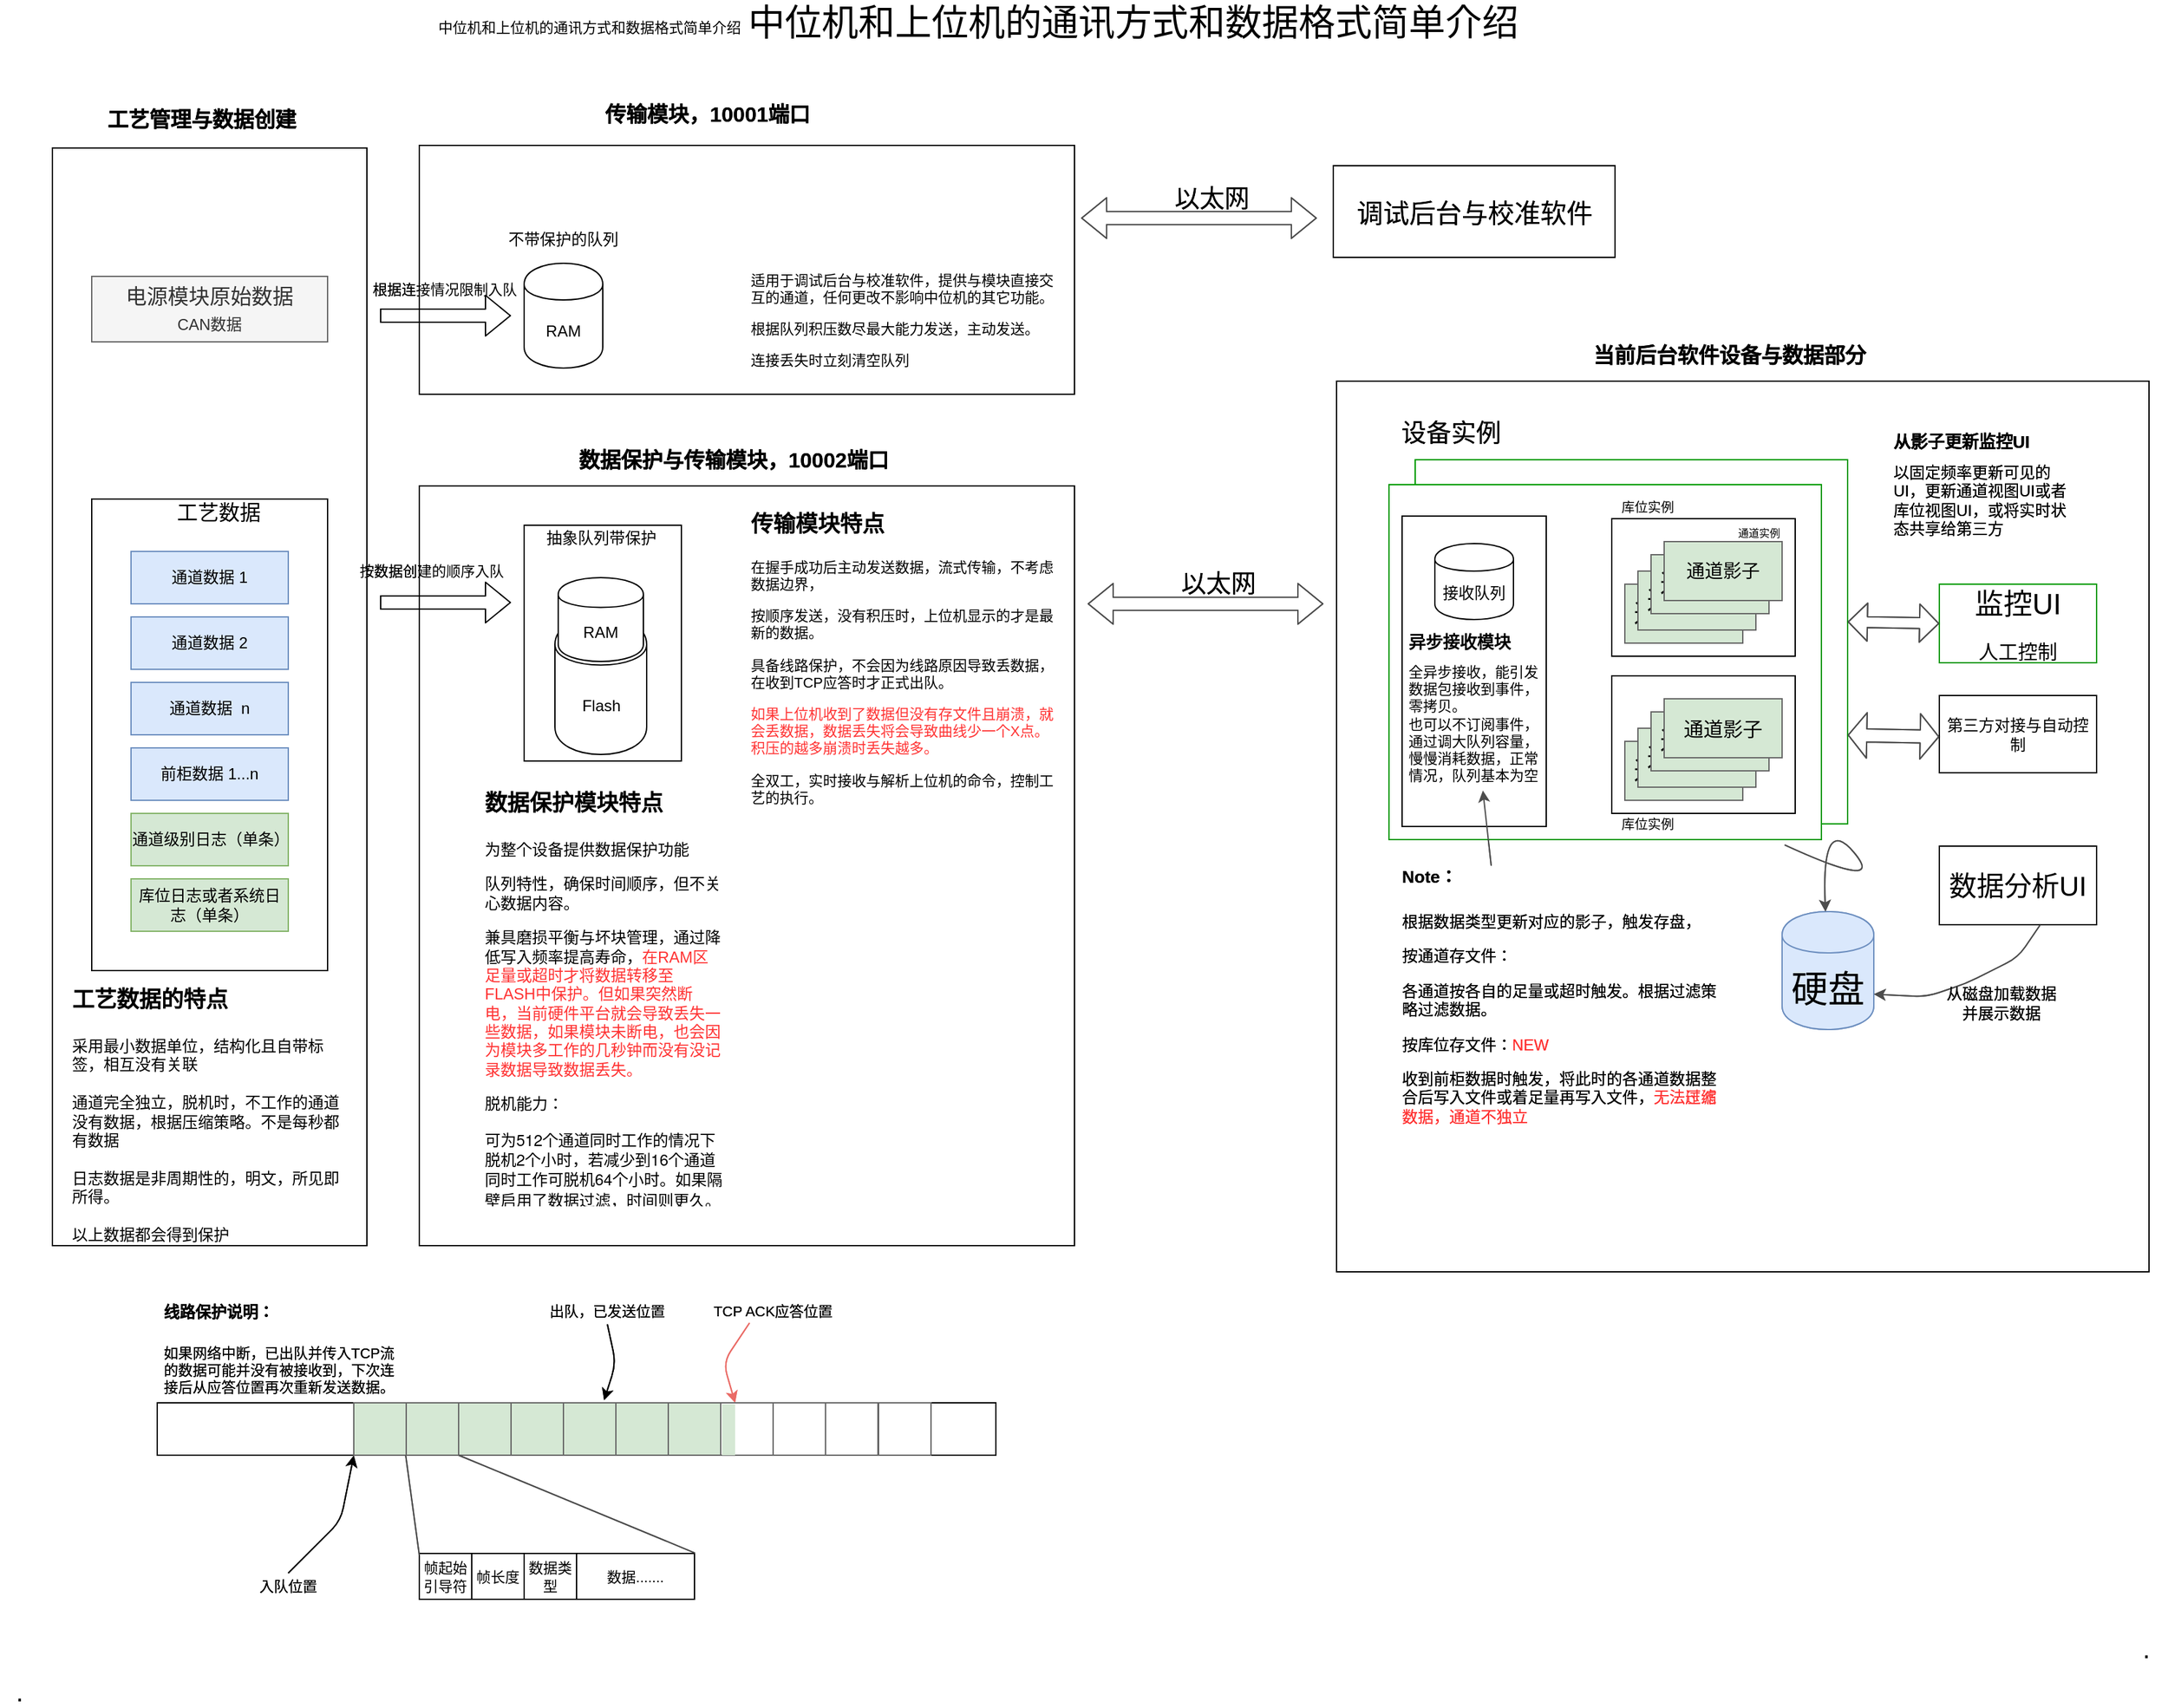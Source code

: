<mxfile version="14.6.12" type="github">
  <diagram id="L8LT-1RBFV7QesphFF6v" name="第 1 页">
    <mxGraphModel dx="1529" dy="981" grid="1" gridSize="10" guides="1" tooltips="1" connect="1" arrows="1" fold="1" page="1" pageScale="1" pageWidth="827" pageHeight="1169" math="0" shadow="0">
      <root>
        <mxCell id="0" />
        <mxCell id="1" parent="0" />
        <mxCell id="MDP2hwWKjY6NF6i7BJ9W-1" value="" style="rounded=0;whiteSpace=wrap;html=1;fontSize=10;fillColor=none;" vertex="1" parent="1">
          <mxGeometry x="1020" y="320" width="620" height="680" as="geometry" />
        </mxCell>
        <mxCell id="MDP2hwWKjY6NF6i7BJ9W-2" value="" style="rounded=0;whiteSpace=wrap;html=1;fontSize=19;strokeColor=#009900;" vertex="1" parent="1">
          <mxGeometry x="1080" y="380" width="330" height="278" as="geometry" />
        </mxCell>
        <mxCell id="MDP2hwWKjY6NF6i7BJ9W-3" value="" style="rounded=0;whiteSpace=wrap;html=1;fontSize=19;strokeColor=#009900;" vertex="1" parent="1">
          <mxGeometry x="1060" y="399" width="330" height="271" as="geometry" />
        </mxCell>
        <mxCell id="MDP2hwWKjY6NF6i7BJ9W-4" value="" style="rounded=0;whiteSpace=wrap;html=1;fontSize=11;" vertex="1" parent="1">
          <mxGeometry x="40" y="142" width="240" height="838" as="geometry" />
        </mxCell>
        <mxCell id="MDP2hwWKjY6NF6i7BJ9W-5" value="" style="rounded=0;whiteSpace=wrap;html=1;fontSize=16;" vertex="1" parent="1">
          <mxGeometry x="320" y="140" width="500" height="190" as="geometry" />
        </mxCell>
        <mxCell id="MDP2hwWKjY6NF6i7BJ9W-6" value="" style="rounded=0;whiteSpace=wrap;html=1;fontSize=16;" vertex="1" parent="1">
          <mxGeometry x="320" y="400" width="500" height="580" as="geometry" />
        </mxCell>
        <mxCell id="MDP2hwWKjY6NF6i7BJ9W-7" value="" style="rounded=0;whiteSpace=wrap;html=1;" vertex="1" parent="1">
          <mxGeometry x="400" y="430" width="120" height="180" as="geometry" />
        </mxCell>
        <mxCell id="MDP2hwWKjY6NF6i7BJ9W-8" value="" style="rounded=0;whiteSpace=wrap;html=1;" vertex="1" parent="1">
          <mxGeometry x="70" y="410" width="180" height="360" as="geometry" />
        </mxCell>
        <mxCell id="MDP2hwWKjY6NF6i7BJ9W-9" value="通道数据 1" style="rounded=0;whiteSpace=wrap;html=1;fillColor=#dae8fc;strokeColor=#6c8ebf;" vertex="1" parent="1">
          <mxGeometry x="100" y="450" width="120" height="40" as="geometry" />
        </mxCell>
        <mxCell id="MDP2hwWKjY6NF6i7BJ9W-10" value="Flash" style="shape=cylinder;whiteSpace=wrap;html=1;boundedLbl=1;backgroundOutline=1;" vertex="1" parent="1">
          <mxGeometry x="423.5" y="500" width="70" height="105" as="geometry" />
        </mxCell>
        <mxCell id="MDP2hwWKjY6NF6i7BJ9W-11" value="&lt;h1&gt;&lt;font style=&quot;font-size: 17px&quot;&gt;数据保护模块特点&lt;/font&gt;&lt;/h1&gt;&lt;p&gt;为整个设备提供数据保护功能&lt;/p&gt;&lt;p&gt;队列特性，确保时间顺序，但不关心数据内容。&lt;/p&gt;&lt;p&gt;兼具磨损平衡与坏块管理，通过降低写入频率提高寿命，&lt;font color=&quot;#ff3333&quot;&gt;在RAM区足量或超时才将数据转移至FLASH中保护。但如果突然断电，当前硬件平台就会导致丢失一些数据，如果模块未断电，也会因为模块多工作的几秒钟而没有没记录数据导致数据丢失。&lt;/font&gt;&lt;/p&gt;&lt;p&gt;脱机能力：&lt;/p&gt;&lt;p&gt;&lt;span style=&quot;font-family: &amp;#34;helvetica neue&amp;#34; , &amp;#34;helvetica&amp;#34; , &amp;#34;arial&amp;#34; , sans-serif ; white-space: pre-wrap ; background-color: rgb(255 , 255 , 255)&quot;&gt;可为512个通道同时工作的情况下脱机2个小时，若减少到16个通道同时工作可脱机64个小时。如果隔壁启用了数据过滤，时间则更久。&lt;/span&gt;&lt;br&gt;&lt;/p&gt;" style="text;html=1;strokeColor=none;fillColor=none;spacing=5;spacingTop=-20;whiteSpace=wrap;overflow=hidden;rounded=0;" vertex="1" parent="1">
          <mxGeometry x="365" y="620" width="190" height="330" as="geometry" />
        </mxCell>
        <mxCell id="MDP2hwWKjY6NF6i7BJ9W-12" value="通道数据 2" style="rounded=0;whiteSpace=wrap;html=1;fillColor=#dae8fc;strokeColor=#6c8ebf;" vertex="1" parent="1">
          <mxGeometry x="100" y="500" width="120" height="40" as="geometry" />
        </mxCell>
        <mxCell id="MDP2hwWKjY6NF6i7BJ9W-13" value="通道数据&amp;nbsp; n" style="rounded=0;whiteSpace=wrap;html=1;fillColor=#dae8fc;strokeColor=#6c8ebf;" vertex="1" parent="1">
          <mxGeometry x="100" y="550" width="120" height="40" as="geometry" />
        </mxCell>
        <mxCell id="MDP2hwWKjY6NF6i7BJ9W-14" value="通道级别日志（单条）" style="rounded=0;whiteSpace=wrap;html=1;fillColor=#d5e8d4;strokeColor=#82b366;" vertex="1" parent="1">
          <mxGeometry x="100" y="650" width="120" height="40" as="geometry" />
        </mxCell>
        <mxCell id="MDP2hwWKjY6NF6i7BJ9W-15" value="库位日志或者系统日志（单条）" style="rounded=0;whiteSpace=wrap;html=1;fillColor=#d5e8d4;strokeColor=#82b366;" vertex="1" parent="1">
          <mxGeometry x="100" y="700" width="120" height="40" as="geometry" />
        </mxCell>
        <mxCell id="MDP2hwWKjY6NF6i7BJ9W-16" value="前柜数据 1...n" style="rounded=0;whiteSpace=wrap;html=1;fillColor=#dae8fc;strokeColor=#6c8ebf;" vertex="1" parent="1">
          <mxGeometry x="100" y="600" width="120" height="40" as="geometry" />
        </mxCell>
        <mxCell id="MDP2hwWKjY6NF6i7BJ9W-17" value="&lt;h1&gt;&lt;font style=&quot;font-size: 17px&quot;&gt;工艺数据的特点&lt;/font&gt;&lt;/h1&gt;&lt;div&gt;采用最小数据单位，结构化且自带标签，相互没有关联&lt;/div&gt;&lt;div&gt;&lt;br&gt;&lt;/div&gt;&lt;div&gt;通道完全独立，脱机时，不工作的通道没有数据，根据压缩策略。不是每秒都有数据&lt;/div&gt;&lt;div&gt;&lt;br&gt;&lt;/div&gt;&lt;div&gt;日志数据是非周期性的，明文，所见即所得。&lt;/div&gt;&lt;div&gt;&lt;br&gt;&lt;/div&gt;&lt;div&gt;以上数据都会得到保护&lt;/div&gt;" style="text;html=1;strokeColor=none;fillColor=none;spacing=5;spacingTop=-20;whiteSpace=wrap;overflow=hidden;rounded=0;" vertex="1" parent="1">
          <mxGeometry x="50" y="770" width="220" height="210" as="geometry" />
        </mxCell>
        <mxCell id="MDP2hwWKjY6NF6i7BJ9W-18" value="工艺数据" style="text;html=1;strokeColor=none;fillColor=none;align=center;verticalAlign=middle;whiteSpace=wrap;rounded=0;fontSize=16;" vertex="1" parent="1">
          <mxGeometry x="92" y="410" width="150" height="20" as="geometry" />
        </mxCell>
        <mxCell id="MDP2hwWKjY6NF6i7BJ9W-19" value="" style="shape=flexArrow;endArrow=classic;html=1;" edge="1" parent="1">
          <mxGeometry width="50" height="50" relative="1" as="geometry">
            <mxPoint x="290" y="489" as="sourcePoint" />
            <mxPoint x="390" y="489" as="targetPoint" />
          </mxGeometry>
        </mxCell>
        <mxCell id="MDP2hwWKjY6NF6i7BJ9W-20" value="RAM" style="shape=cylinder;whiteSpace=wrap;html=1;boundedLbl=1;backgroundOutline=1;" vertex="1" parent="1">
          <mxGeometry x="426" y="470" width="65" height="64" as="geometry" />
        </mxCell>
        <mxCell id="MDP2hwWKjY6NF6i7BJ9W-21" value="抽象队列带保护" style="text;html=1;strokeColor=none;fillColor=none;align=center;verticalAlign=middle;whiteSpace=wrap;rounded=0;fontSize=12;" vertex="1" parent="1">
          <mxGeometry x="399" y="430" width="120" height="20" as="geometry" />
        </mxCell>
        <mxCell id="MDP2hwWKjY6NF6i7BJ9W-22" value="模块原始数据&lt;br&gt;&lt;font style=&quot;font-size: 12px&quot;&gt;CAN数据&lt;/font&gt;" style="rounded=0;whiteSpace=wrap;html=1;fontSize=16;fillColor=#f5f5f5;strokeColor=#666666;fontColor=#333333;" vertex="1" parent="1">
          <mxGeometry x="70" y="240" width="180" height="50" as="geometry" />
        </mxCell>
        <mxCell id="MDP2hwWKjY6NF6i7BJ9W-23" value="RAM" style="shape=cylinder;whiteSpace=wrap;html=1;boundedLbl=1;backgroundOutline=1;fontSize=12;" vertex="1" parent="1">
          <mxGeometry x="400" y="230" width="60" height="80" as="geometry" />
        </mxCell>
        <mxCell id="MDP2hwWKjY6NF6i7BJ9W-24" value="" style="shape=flexArrow;endArrow=classic;html=1;" edge="1" parent="1">
          <mxGeometry width="50" height="50" relative="1" as="geometry">
            <mxPoint x="290" y="270" as="sourcePoint" />
            <mxPoint x="390" y="270" as="targetPoint" />
          </mxGeometry>
        </mxCell>
        <mxCell id="MDP2hwWKjY6NF6i7BJ9W-25" value="不带保护的队列" style="text;html=1;strokeColor=none;fillColor=none;align=center;verticalAlign=middle;whiteSpace=wrap;rounded=0;fontSize=12;" vertex="1" parent="1">
          <mxGeometry x="370" y="202" width="120" height="20" as="geometry" />
        </mxCell>
        <mxCell id="MDP2hwWKjY6NF6i7BJ9W-26" value="根据连接情况限制入队" style="text;html=1;strokeColor=none;fillColor=none;align=center;verticalAlign=middle;whiteSpace=wrap;rounded=0;fontSize=11;" vertex="1" parent="1">
          <mxGeometry x="279" y="244" width="121" height="12" as="geometry" />
        </mxCell>
        <mxCell id="MDP2hwWKjY6NF6i7BJ9W-27" value="&lt;h1&gt;&lt;br&gt;&lt;/h1&gt;&lt;p&gt;适用于调试后台与校准软件，提供与模块直接交互的通道，任何更改不影响中位机的其它功能。&lt;/p&gt;&lt;p&gt;根据队列积压数尽最大能力发送，主动发送。&lt;/p&gt;&lt;p&gt;连接丢失时立刻清空队列&lt;/p&gt;" style="text;html=1;strokeColor=none;fillColor=none;spacing=5;spacingTop=-20;whiteSpace=wrap;overflow=hidden;rounded=0;fontSize=11;" vertex="1" parent="1">
          <mxGeometry x="568" y="190.5" width="245" height="119" as="geometry" />
        </mxCell>
        <mxCell id="MDP2hwWKjY6NF6i7BJ9W-28" value="&lt;h1&gt;&lt;font style=&quot;font-size: 17px&quot;&gt;传输模块特点&lt;/font&gt;&lt;/h1&gt;&lt;p&gt;在握手成功后主动发送数据，流式传输，不考虑数据边界，&lt;/p&gt;&lt;p&gt;按顺序发送，没有积压时，上位机显示的才是最新的数据。&lt;/p&gt;&lt;p&gt;具备线路保护，不会因为线路原因导致丢数据，在收到TCP应答时才正式出队。&lt;/p&gt;&lt;p&gt;&lt;font color=&quot;#ff3333&quot;&gt;如果上位机收到了数据但没有存文件且崩溃，就会丢数据，数据丢失将会导致曲线少一个X点。积压的越多崩溃时丢失越多。&lt;/font&gt;&lt;/p&gt;&lt;p&gt;全双工，实时接收与解析上位机的命令，控制工艺的执行。&lt;/p&gt;&lt;p&gt;&lt;br&gt;&lt;/p&gt;" style="text;html=1;strokeColor=none;fillColor=none;spacing=5;spacingTop=-20;whiteSpace=wrap;overflow=hidden;rounded=0;fontSize=11;" vertex="1" parent="1">
          <mxGeometry x="568" y="410" width="245" height="350" as="geometry" />
        </mxCell>
        <mxCell id="MDP2hwWKjY6NF6i7BJ9W-29" value="按数据创建的顺序入队" style="text;html=1;strokeColor=none;fillColor=none;align=center;verticalAlign=middle;whiteSpace=wrap;rounded=0;fontSize=11;" vertex="1" parent="1">
          <mxGeometry x="239" y="459" width="181" height="12" as="geometry" />
        </mxCell>
        <mxCell id="MDP2hwWKjY6NF6i7BJ9W-30" value="" style="rounded=0;whiteSpace=wrap;html=1;fontSize=11;" vertex="1" parent="1">
          <mxGeometry x="120" y="1100" width="640" height="40" as="geometry" />
        </mxCell>
        <mxCell id="MDP2hwWKjY6NF6i7BJ9W-31" value="" style="endArrow=classic;html=1;fontSize=11;exitX=0.5;exitY=1;exitDx=0;exitDy=0;" edge="1" parent="1" source="MDP2hwWKjY6NF6i7BJ9W-34">
          <mxGeometry width="50" height="50" relative="1" as="geometry">
            <mxPoint x="461" y="1060" as="sourcePoint" />
            <mxPoint x="461" y="1098" as="targetPoint" />
            <Array as="points">
              <mxPoint x="470" y="1070" />
            </Array>
          </mxGeometry>
        </mxCell>
        <mxCell id="MDP2hwWKjY6NF6i7BJ9W-32" value="" style="endArrow=classic;html=1;fontSize=11;entryX=0;entryY=1.005;entryDx=0;entryDy=0;entryPerimeter=0;exitX=0.5;exitY=0;exitDx=0;exitDy=0;" edge="1" parent="1" source="MDP2hwWKjY6NF6i7BJ9W-33" target="MDP2hwWKjY6NF6i7BJ9W-45">
          <mxGeometry width="50" height="50" relative="1" as="geometry">
            <mxPoint x="240" y="1240" as="sourcePoint" />
            <mxPoint x="330" y="1150" as="targetPoint" />
            <Array as="points">
              <mxPoint x="260" y="1190" />
            </Array>
          </mxGeometry>
        </mxCell>
        <mxCell id="MDP2hwWKjY6NF6i7BJ9W-33" value="入队位置" style="text;html=1;strokeColor=none;fillColor=none;align=center;verticalAlign=middle;whiteSpace=wrap;rounded=0;fontSize=11;" vertex="1" parent="1">
          <mxGeometry x="190" y="1230" width="60" height="20" as="geometry" />
        </mxCell>
        <mxCell id="MDP2hwWKjY6NF6i7BJ9W-34" value="出队，已发送位置" style="text;html=1;strokeColor=none;fillColor=none;align=center;verticalAlign=middle;whiteSpace=wrap;rounded=0;fontSize=11;" vertex="1" parent="1">
          <mxGeometry x="417" y="1020" width="93" height="20" as="geometry" />
        </mxCell>
        <mxCell id="MDP2hwWKjY6NF6i7BJ9W-35" value="" style="endArrow=classic;html=1;strokeColor=#EA6B66;fontSize=11;" edge="1" parent="1">
          <mxGeometry width="50" height="50" relative="1" as="geometry">
            <mxPoint x="572" y="1039" as="sourcePoint" />
            <mxPoint x="561" y="1100" as="targetPoint" />
            <Array as="points">
              <mxPoint x="552" y="1069" />
            </Array>
          </mxGeometry>
        </mxCell>
        <mxCell id="MDP2hwWKjY6NF6i7BJ9W-36" value="TCP ACK应答位置" style="text;html=1;strokeColor=none;fillColor=none;align=center;verticalAlign=middle;whiteSpace=wrap;rounded=0;fontSize=11;" vertex="1" parent="1">
          <mxGeometry x="540" y="1020" width="100" height="20" as="geometry" />
        </mxCell>
        <mxCell id="MDP2hwWKjY6NF6i7BJ9W-37" value="&lt;h1&gt;&lt;font style=&quot;font-size: 12px&quot;&gt;线路保护说明：&lt;/font&gt;&lt;/h1&gt;&lt;p&gt;如果网络中断，已出队并传入TCP流的数据可能并没有被接收到，下次连接后从应答位置再次重新发送数据。&lt;/p&gt;" style="text;html=1;strokeColor=none;fillColor=none;spacing=5;spacingTop=-20;whiteSpace=wrap;overflow=hidden;rounded=0;fontSize=11;" vertex="1" parent="1">
          <mxGeometry x="120" y="1010" width="190" height="90" as="geometry" />
        </mxCell>
        <mxCell id="MDP2hwWKjY6NF6i7BJ9W-38" value="中位机和上位机的通讯方式和数据格式简单介绍" style="text;html=1;strokeColor=none;fillColor=none;align=center;verticalAlign=middle;whiteSpace=wrap;rounded=0;fontSize=11;" vertex="1" parent="1">
          <mxGeometry x="290" y="40" width="320" height="20" as="geometry" />
        </mxCell>
        <mxCell id="MDP2hwWKjY6NF6i7BJ9W-39" value="" style="rounded=0;whiteSpace=wrap;html=1;fontSize=11;fillColor=#D5E8D4;strokeColor=#666666;fontColor=#333333;" vertex="1" parent="1">
          <mxGeometry x="310" y="1100" width="40" height="40" as="geometry" />
        </mxCell>
        <mxCell id="MDP2hwWKjY6NF6i7BJ9W-40" value="" style="rounded=0;whiteSpace=wrap;html=1;fontSize=11;fillColor=#D5E8D4;strokeColor=#666666;fontColor=#333333;" vertex="1" parent="1">
          <mxGeometry x="350" y="1100" width="40" height="40" as="geometry" />
        </mxCell>
        <mxCell id="MDP2hwWKjY6NF6i7BJ9W-41" value="" style="rounded=0;whiteSpace=wrap;html=1;fontSize=11;fillColor=#D5E8D4;strokeColor=#666666;fontColor=#333333;" vertex="1" parent="1">
          <mxGeometry x="390" y="1100" width="40" height="40" as="geometry" />
        </mxCell>
        <mxCell id="MDP2hwWKjY6NF6i7BJ9W-42" value="" style="rounded=0;whiteSpace=wrap;html=1;fontSize=11;fillColor=#D5E8D4;strokeColor=#666666;fontColor=#333333;" vertex="1" parent="1">
          <mxGeometry x="430" y="1100" width="40" height="40" as="geometry" />
        </mxCell>
        <mxCell id="MDP2hwWKjY6NF6i7BJ9W-43" value="" style="rounded=0;whiteSpace=wrap;html=1;fontSize=11;fillColor=#D5E8D4;strokeColor=#666666;fontColor=#333333;" vertex="1" parent="1">
          <mxGeometry x="470" y="1100" width="40" height="40" as="geometry" />
        </mxCell>
        <mxCell id="MDP2hwWKjY6NF6i7BJ9W-44" value="" style="rounded=0;whiteSpace=wrap;html=1;fontSize=11;fillColor=#D5E8D4;strokeColor=#666666;fontColor=#333333;" vertex="1" parent="1">
          <mxGeometry x="510" y="1100" width="40" height="40" as="geometry" />
        </mxCell>
        <mxCell id="MDP2hwWKjY6NF6i7BJ9W-45" value="" style="rounded=0;whiteSpace=wrap;html=1;fontSize=11;fillColor=#D5E8D4;strokeColor=#666666;fontColor=#333333;" vertex="1" parent="1">
          <mxGeometry x="270" y="1100" width="40" height="40" as="geometry" />
        </mxCell>
        <mxCell id="MDP2hwWKjY6NF6i7BJ9W-46" value="" style="rounded=0;whiteSpace=wrap;html=1;fontSize=11;" vertex="1" parent="1">
          <mxGeometry x="320" y="1215" width="210" height="35" as="geometry" />
        </mxCell>
        <mxCell id="MDP2hwWKjY6NF6i7BJ9W-47" value="帧起始引导符" style="rounded=0;whiteSpace=wrap;html=1;fontSize=11;" vertex="1" parent="1">
          <mxGeometry x="320" y="1215" width="40" height="35" as="geometry" />
        </mxCell>
        <mxCell id="MDP2hwWKjY6NF6i7BJ9W-48" value="帧长度" style="rounded=0;whiteSpace=wrap;html=1;fontSize=11;" vertex="1" parent="1">
          <mxGeometry x="360" y="1215" width="40" height="35" as="geometry" />
        </mxCell>
        <mxCell id="MDP2hwWKjY6NF6i7BJ9W-49" value="数据类型" style="rounded=0;whiteSpace=wrap;html=1;fontSize=11;" vertex="1" parent="1">
          <mxGeometry x="400" y="1215" width="40" height="35" as="geometry" />
        </mxCell>
        <mxCell id="MDP2hwWKjY6NF6i7BJ9W-50" value="数据......." style="rounded=0;whiteSpace=wrap;html=1;fontSize=11;" vertex="1" parent="1">
          <mxGeometry x="440" y="1215" width="90" height="35" as="geometry" />
        </mxCell>
        <mxCell id="MDP2hwWKjY6NF6i7BJ9W-51" value="" style="endArrow=none;html=1;strokeColor=#4D4D4D;fontSize=11;entryX=0.99;entryY=1.001;entryDx=0;entryDy=0;entryPerimeter=0;exitX=0;exitY=0.038;exitDx=0;exitDy=0;exitPerimeter=0;" edge="1" parent="1" source="MDP2hwWKjY6NF6i7BJ9W-47" target="MDP2hwWKjY6NF6i7BJ9W-45">
          <mxGeometry width="50" height="50" relative="1" as="geometry">
            <mxPoint x="300" y="1210" as="sourcePoint" />
            <mxPoint x="350" y="1160" as="targetPoint" />
          </mxGeometry>
        </mxCell>
        <mxCell id="MDP2hwWKjY6NF6i7BJ9W-52" value="" style="endArrow=none;html=1;strokeColor=#4D4D4D;fontSize=11;exitX=1.004;exitY=-0.01;exitDx=0;exitDy=0;exitPerimeter=0;" edge="1" parent="1" source="MDP2hwWKjY6NF6i7BJ9W-50">
          <mxGeometry width="50" height="50" relative="1" as="geometry">
            <mxPoint x="340" y="1210" as="sourcePoint" />
            <mxPoint x="350" y="1140" as="targetPoint" />
          </mxGeometry>
        </mxCell>
        <mxCell id="MDP2hwWKjY6NF6i7BJ9W-53" value="数据保护与传输模块，10002端口" style="text;html=1;strokeColor=none;fillColor=none;align=center;verticalAlign=middle;whiteSpace=wrap;rounded=0;fontSize=16;fontStyle=1" vertex="1" parent="1">
          <mxGeometry x="370" y="370" width="380" height="20" as="geometry" />
        </mxCell>
        <mxCell id="MDP2hwWKjY6NF6i7BJ9W-54" value="传输模块，10001端口" style="text;html=1;strokeColor=none;fillColor=none;align=center;verticalAlign=middle;whiteSpace=wrap;rounded=0;fontSize=16;fontStyle=1" vertex="1" parent="1">
          <mxGeometry x="455" y="105.5" width="170" height="20" as="geometry" />
        </mxCell>
        <mxCell id="MDP2hwWKjY6NF6i7BJ9W-55" value="工艺管理与数据创建" style="text;html=1;strokeColor=none;fillColor=none;align=center;verticalAlign=middle;whiteSpace=wrap;rounded=0;fontSize=16;fontStyle=1" vertex="1" parent="1">
          <mxGeometry x="69" y="110" width="170" height="20" as="geometry" />
        </mxCell>
        <mxCell id="MDP2hwWKjY6NF6i7BJ9W-56" value="" style="rounded=0;whiteSpace=wrap;html=1;fontSize=11;strokeColor=#666666;fillColor=#FFFFFF;" vertex="1" parent="1">
          <mxGeometry x="550" y="1100" width="40" height="40" as="geometry" />
        </mxCell>
        <mxCell id="MDP2hwWKjY6NF6i7BJ9W-57" value="" style="rounded=0;whiteSpace=wrap;html=1;fontSize=11;fillColor=#D5E8D4;strokeColor=none;fontColor=#333333;" vertex="1" parent="1">
          <mxGeometry x="551" y="1101" width="10" height="39" as="geometry" />
        </mxCell>
        <mxCell id="MDP2hwWKjY6NF6i7BJ9W-58" value="" style="rounded=0;whiteSpace=wrap;html=1;fontSize=11;strokeColor=#666666;fillColor=#FFFFFF;" vertex="1" parent="1">
          <mxGeometry x="590" y="1100" width="40" height="40" as="geometry" />
        </mxCell>
        <mxCell id="MDP2hwWKjY6NF6i7BJ9W-59" value="" style="rounded=0;whiteSpace=wrap;html=1;fontSize=11;strokeColor=#666666;fillColor=#FFFFFF;" vertex="1" parent="1">
          <mxGeometry x="630" y="1100" width="40" height="40" as="geometry" />
        </mxCell>
        <mxCell id="MDP2hwWKjY6NF6i7BJ9W-60" value="" style="rounded=0;whiteSpace=wrap;html=1;fontSize=11;strokeColor=#666666;fillColor=#FFFFFF;" vertex="1" parent="1">
          <mxGeometry x="670.5" y="1100" width="40" height="40" as="geometry" />
        </mxCell>
        <mxCell id="MDP2hwWKjY6NF6i7BJ9W-61" value="以太网" style="text;html=1;strokeColor=none;fillColor=none;align=center;verticalAlign=middle;whiteSpace=wrap;rounded=0;fontSize=19;" vertex="1" parent="1">
          <mxGeometry x="900" y="465" width="60" height="20" as="geometry" />
        </mxCell>
        <mxCell id="MDP2hwWKjY6NF6i7BJ9W-62" value="设备实例" style="text;html=1;strokeColor=none;fillColor=none;align=center;verticalAlign=middle;whiteSpace=wrap;rounded=0;fontSize=19;" vertex="1" parent="1">
          <mxGeometry x="1060" y="350" width="95" height="20" as="geometry" />
        </mxCell>
        <mxCell id="MDP2hwWKjY6NF6i7BJ9W-63" value="" style="rounded=0;whiteSpace=wrap;html=1;fontSize=19;" vertex="1" parent="1">
          <mxGeometry x="1230" y="425" width="140" height="105" as="geometry" />
        </mxCell>
        <mxCell id="MDP2hwWKjY6NF6i7BJ9W-64" value="通道影子" style="rounded=0;whiteSpace=wrap;html=1;strokeColor=#666666;fillColor=#D5E8D4;fontSize=19;" vertex="1" parent="1">
          <mxGeometry x="1240" y="475" width="90" height="45" as="geometry" />
        </mxCell>
        <mxCell id="MDP2hwWKjY6NF6i7BJ9W-65" value="通道影子" style="rounded=0;whiteSpace=wrap;html=1;strokeColor=#666666;fillColor=#D5E8D4;fontSize=19;" vertex="1" parent="1">
          <mxGeometry x="1250" y="465" width="90" height="45" as="geometry" />
        </mxCell>
        <mxCell id="MDP2hwWKjY6NF6i7BJ9W-66" value="通道影子" style="rounded=0;whiteSpace=wrap;html=1;strokeColor=#666666;fillColor=#D5E8D4;fontSize=19;" vertex="1" parent="1">
          <mxGeometry x="1260" y="452.5" width="90" height="45" as="geometry" />
        </mxCell>
        <mxCell id="MDP2hwWKjY6NF6i7BJ9W-67" value="通道影子" style="rounded=0;whiteSpace=wrap;html=1;strokeColor=#666666;fillColor=#D5E8D4;fontSize=14;" vertex="1" parent="1">
          <mxGeometry x="1270" y="442.5" width="90" height="45" as="geometry" />
        </mxCell>
        <mxCell id="MDP2hwWKjY6NF6i7BJ9W-68" value="" style="rounded=0;whiteSpace=wrap;html=1;fontSize=19;" vertex="1" parent="1">
          <mxGeometry x="1230" y="545" width="140" height="105" as="geometry" />
        </mxCell>
        <mxCell id="MDP2hwWKjY6NF6i7BJ9W-69" value="通道影子" style="rounded=0;whiteSpace=wrap;html=1;strokeColor=#666666;fillColor=#D5E8D4;fontSize=19;" vertex="1" parent="1">
          <mxGeometry x="1240" y="595" width="90" height="45" as="geometry" />
        </mxCell>
        <mxCell id="MDP2hwWKjY6NF6i7BJ9W-70" value="通道影子" style="rounded=0;whiteSpace=wrap;html=1;strokeColor=#666666;fillColor=#D5E8D4;fontSize=19;" vertex="1" parent="1">
          <mxGeometry x="1250" y="585" width="90" height="45" as="geometry" />
        </mxCell>
        <mxCell id="MDP2hwWKjY6NF6i7BJ9W-71" value="通道影子" style="rounded=0;whiteSpace=wrap;html=1;strokeColor=#666666;fillColor=#D5E8D4;fontSize=19;" vertex="1" parent="1">
          <mxGeometry x="1260" y="572.5" width="90" height="45" as="geometry" />
        </mxCell>
        <mxCell id="MDP2hwWKjY6NF6i7BJ9W-72" value="通道影子" style="rounded=0;whiteSpace=wrap;html=1;strokeColor=#666666;fillColor=#D5E8D4;fontSize=15;" vertex="1" parent="1">
          <mxGeometry x="1270" y="562.5" width="90" height="45" as="geometry" />
        </mxCell>
        <mxCell id="MDP2hwWKjY6NF6i7BJ9W-73" value="" style="rounded=0;whiteSpace=wrap;html=1;fontSize=19;" vertex="1" parent="1">
          <mxGeometry x="1070" y="423" width="110" height="237" as="geometry" />
        </mxCell>
        <mxCell id="MDP2hwWKjY6NF6i7BJ9W-74" value="接收队列" style="shape=cylinder;whiteSpace=wrap;html=1;boundedLbl=1;backgroundOutline=1;fontSize=12;" vertex="1" parent="1">
          <mxGeometry x="1095" y="444" width="60" height="58" as="geometry" />
        </mxCell>
        <mxCell id="MDP2hwWKjY6NF6i7BJ9W-75" value="库位实例" style="text;html=1;strokeColor=none;fillColor=none;align=center;verticalAlign=middle;whiteSpace=wrap;rounded=0;fontSize=10;" vertex="1" parent="1">
          <mxGeometry x="1230" y="410" width="55" height="11" as="geometry" />
        </mxCell>
        <mxCell id="MDP2hwWKjY6NF6i7BJ9W-76" value="库位实例" style="text;html=1;strokeColor=none;fillColor=none;align=center;verticalAlign=middle;whiteSpace=wrap;rounded=0;fontSize=10;" vertex="1" parent="1">
          <mxGeometry x="1230" y="652" width="55" height="11" as="geometry" />
        </mxCell>
        <mxCell id="MDP2hwWKjY6NF6i7BJ9W-77" value="&lt;h1 style=&quot;font-size: 13px&quot;&gt;异步接收模块&lt;/h1&gt;&lt;div style=&quot;font-size: 11px&quot;&gt;&lt;font style=&quot;font-size: 11px&quot;&gt;全异步接收，能引发数据包接收到事件，零拷贝。&lt;/font&gt;&lt;/div&gt;&lt;div style=&quot;font-size: 11px&quot;&gt;&lt;font style=&quot;font-size: 11px&quot;&gt;也可以不订阅事件，通过调大队列容量，慢慢消耗数据，正常情况，队列基本为空&lt;/font&gt;&lt;/div&gt;" style="text;html=1;strokeColor=none;fillColor=none;spacing=5;spacingTop=-20;whiteSpace=wrap;overflow=hidden;rounded=0;fontSize=12;" vertex="1" parent="1">
          <mxGeometry x="1070" y="512.5" width="110" height="120" as="geometry" />
        </mxCell>
        <mxCell id="MDP2hwWKjY6NF6i7BJ9W-78" value="" style="endArrow=classic;html=1;strokeColor=#4D4D4D;fontSize=12;" edge="1" parent="1" target="MDP2hwWKjY6NF6i7BJ9W-77">
          <mxGeometry width="50" height="50" relative="1" as="geometry">
            <mxPoint x="1138.015" y="690" as="sourcePoint" />
            <mxPoint x="1090" y="730" as="targetPoint" />
          </mxGeometry>
        </mxCell>
        <mxCell id="MDP2hwWKjY6NF6i7BJ9W-79" value="&lt;h1&gt;&lt;font style=&quot;font-size: 13px&quot;&gt;Note：&lt;/font&gt;&lt;/h1&gt;&lt;p&gt;&lt;span style=&quot;text-align: center&quot;&gt;根据数据类型更新对应的影子，触发存盘，&lt;/span&gt;&lt;/p&gt;&lt;p&gt;&lt;span style=&quot;text-align: center&quot;&gt;按通道存文件：&lt;/span&gt;&lt;/p&gt;&lt;p&gt;&lt;span style=&quot;text-align: center&quot;&gt;各通道按各自的足量或超时触发。根据过滤策略过滤数据。&lt;/span&gt;&lt;/p&gt;&lt;p&gt;&lt;span style=&quot;text-align: center&quot;&gt;按库位存文件：&lt;font color=&quot;#ff3333&quot;&gt;NEW&lt;/font&gt;&lt;/span&gt;&lt;/p&gt;&lt;p&gt;&lt;span style=&quot;text-align: center&quot;&gt;收到前柜数据时触发，将此时的各通道数据整合后写入文件或着足量再写入文件，&lt;font color=&quot;#ff3333&quot;&gt;无法压缩数据，通道不独立&lt;/font&gt;&lt;/span&gt;&lt;span style=&quot;text-align: center&quot;&gt;&lt;br&gt;&lt;/span&gt;&lt;/p&gt;&lt;p style=&quot;text-align: center&quot;&gt;&lt;br&gt;&lt;/p&gt;" style="text;html=1;strokeColor=none;fillColor=none;spacing=5;spacingTop=-20;whiteSpace=wrap;overflow=hidden;rounded=0;fontSize=12;" vertex="1" parent="1">
          <mxGeometry x="1065" y="675" width="255" height="225" as="geometry" />
        </mxCell>
        <mxCell id="MDP2hwWKjY6NF6i7BJ9W-80" value="&lt;font style=&quot;font-size: 22px&quot;&gt;监控UI&lt;/font&gt;&lt;br&gt;&lt;font style=&quot;font-size: 15px&quot;&gt;人工控制&lt;/font&gt;" style="rounded=0;whiteSpace=wrap;html=1;fontSize=28;strokeColor=#009900;" vertex="1" parent="1">
          <mxGeometry x="1480" y="475" width="120" height="60" as="geometry" />
        </mxCell>
        <mxCell id="MDP2hwWKjY6NF6i7BJ9W-81" value="&lt;h1 style=&quot;font-size: 13px&quot;&gt;从影子更新监控UI&lt;/h1&gt;&lt;div style=&quot;font-size: 12px&quot;&gt;以固定频率更新可见的UI，更新通道视图UI或者库位视图UI，或将实时状态共享给第三方&lt;/div&gt;" style="text;html=1;strokeColor=none;fillColor=none;spacing=5;spacingTop=-20;whiteSpace=wrap;overflow=hidden;rounded=0;fontSize=28;" vertex="1" parent="1">
          <mxGeometry x="1440" y="359.5" width="148" height="79" as="geometry" />
        </mxCell>
        <mxCell id="MDP2hwWKjY6NF6i7BJ9W-82" value="硬盘" style="shape=cylinder;whiteSpace=wrap;html=1;boundedLbl=1;backgroundOutline=1;strokeColor=#6c8ebf;fillColor=#dae8fc;fontSize=28;" vertex="1" parent="1">
          <mxGeometry x="1360" y="725" width="70" height="90" as="geometry" />
        </mxCell>
        <mxCell id="MDP2hwWKjY6NF6i7BJ9W-83" value="" style="curved=1;endArrow=classic;html=1;strokeColor=#4D4D4D;fontSize=28;exitX=0.915;exitY=1.015;exitDx=0;exitDy=0;exitPerimeter=0;" edge="1" parent="1" source="MDP2hwWKjY6NF6i7BJ9W-3" target="MDP2hwWKjY6NF6i7BJ9W-82">
          <mxGeometry width="50" height="50" relative="1" as="geometry">
            <mxPoint x="1410" y="700" as="sourcePoint" />
            <mxPoint x="1460" y="650" as="targetPoint" />
            <Array as="points">
              <mxPoint x="1440" y="710" />
              <mxPoint x="1390" y="650" />
            </Array>
          </mxGeometry>
        </mxCell>
        <mxCell id="MDP2hwWKjY6NF6i7BJ9W-84" value="数据分析UI" style="rounded=0;whiteSpace=wrap;html=1;fontSize=21;" vertex="1" parent="1">
          <mxGeometry x="1480" y="675" width="120" height="60" as="geometry" />
        </mxCell>
        <mxCell id="MDP2hwWKjY6NF6i7BJ9W-85" value="" style="endArrow=classic;html=1;strokeColor=#4D4D4D;fontSize=21;entryX=1;entryY=0.7;entryDx=0;entryDy=0;exitX=0.642;exitY=1;exitDx=0;exitDy=0;exitPerimeter=0;" edge="1" parent="1" source="MDP2hwWKjY6NF6i7BJ9W-84" target="MDP2hwWKjY6NF6i7BJ9W-82">
          <mxGeometry width="50" height="50" relative="1" as="geometry">
            <mxPoint x="1500" y="830" as="sourcePoint" />
            <mxPoint x="1550" y="780" as="targetPoint" />
            <Array as="points">
              <mxPoint x="1540" y="760" />
              <mxPoint x="1500" y="780" />
              <mxPoint x="1470" y="790" />
            </Array>
          </mxGeometry>
        </mxCell>
        <mxCell id="MDP2hwWKjY6NF6i7BJ9W-86" value="从磁盘加载数据并展示数据" style="text;html=1;strokeColor=none;fillColor=none;align=center;verticalAlign=middle;whiteSpace=wrap;rounded=0;fontSize=12;" vertex="1" parent="1">
          <mxGeometry x="1480" y="785" width="95" height="20" as="geometry" />
        </mxCell>
        <mxCell id="MDP2hwWKjY6NF6i7BJ9W-87" value="通道实例" style="text;html=1;strokeColor=none;fillColor=none;align=center;verticalAlign=middle;whiteSpace=wrap;rounded=0;fontSize=8;" vertex="1" parent="1">
          <mxGeometry x="1325" y="430" width="35" height="11" as="geometry" />
        </mxCell>
        <mxCell id="MDP2hwWKjY6NF6i7BJ9W-88" value="第三方对接与自动控制" style="rounded=0;whiteSpace=wrap;html=1;fontSize=10;" vertex="1" parent="1">
          <mxGeometry x="1480" y="560" width="120" height="59" as="geometry" />
        </mxCell>
        <mxCell id="MDP2hwWKjY6NF6i7BJ9W-89" value="" style="shape=flexArrow;endArrow=classic;startArrow=classic;html=1;strokeColor=#4D4D4D;fontSize=10;exitX=1;exitY=0.445;exitDx=0;exitDy=0;exitPerimeter=0;entryX=0;entryY=0.5;entryDx=0;entryDy=0;width=8.333;endSize=4.525;endWidth=19.722;startWidth=19.722;startSize=4.525;" edge="1" parent="1" source="MDP2hwWKjY6NF6i7BJ9W-2" target="MDP2hwWKjY6NF6i7BJ9W-80">
          <mxGeometry width="50" height="50" relative="1" as="geometry">
            <mxPoint x="1430" y="550" as="sourcePoint" />
            <mxPoint x="1480" y="500" as="targetPoint" />
          </mxGeometry>
        </mxCell>
        <mxCell id="MDP2hwWKjY6NF6i7BJ9W-90" value="" style="shape=flexArrow;endArrow=classic;startArrow=classic;html=1;strokeColor=#4D4D4D;fontSize=10;exitX=1;exitY=0.445;exitDx=0;exitDy=0;exitPerimeter=0;entryX=0;entryY=0.5;entryDx=0;entryDy=0;startWidth=23.6;startSize=4.375;endWidth=23.6;endSize=4.375;" edge="1" parent="1">
          <mxGeometry width="50" height="50" relative="1" as="geometry">
            <mxPoint x="1410" y="590.21" as="sourcePoint" />
            <mxPoint x="1480" y="591.5" as="targetPoint" />
          </mxGeometry>
        </mxCell>
        <mxCell id="MDP2hwWKjY6NF6i7BJ9W-91" value="" style="shape=flexArrow;endArrow=classic;startArrow=classic;html=1;strokeColor=#4D4D4D;fontSize=10;" edge="1" parent="1">
          <mxGeometry width="50" height="50" relative="1" as="geometry">
            <mxPoint x="830" y="490" as="sourcePoint" />
            <mxPoint x="1010" y="490" as="targetPoint" />
          </mxGeometry>
        </mxCell>
        <mxCell id="MDP2hwWKjY6NF6i7BJ9W-92" value="当前后台软件设备与数据部分" style="text;html=1;strokeColor=none;fillColor=none;align=center;verticalAlign=middle;whiteSpace=wrap;rounded=0;fontSize=16;fontStyle=1" vertex="1" parent="1">
          <mxGeometry x="1215" y="290" width="210" height="20" as="geometry" />
        </mxCell>
        <mxCell id="MDP2hwWKjY6NF6i7BJ9W-93" value="调试后台与校准软件" style="rounded=0;whiteSpace=wrap;html=1;strokeColor=#000000;fillColor=none;fontSize=20;" vertex="1" parent="1">
          <mxGeometry x="1017.5" y="155.5" width="215" height="70" as="geometry" />
        </mxCell>
        <mxCell id="MDP2hwWKjY6NF6i7BJ9W-94" value="以太网" style="text;html=1;strokeColor=none;fillColor=none;align=center;verticalAlign=middle;whiteSpace=wrap;rounded=0;fontSize=19;" vertex="1" parent="1">
          <mxGeometry x="895" y="170.5" width="60" height="20" as="geometry" />
        </mxCell>
        <mxCell id="MDP2hwWKjY6NF6i7BJ9W-95" value="" style="shape=flexArrow;endArrow=classic;startArrow=classic;html=1;strokeColor=#4D4D4D;fontSize=10;" edge="1" parent="1">
          <mxGeometry width="50" height="50" relative="1" as="geometry">
            <mxPoint x="825" y="195.5" as="sourcePoint" />
            <mxPoint x="1005" y="195.5" as="targetPoint" />
          </mxGeometry>
        </mxCell>
        <mxCell id="MDP2hwWKjY6NF6i7BJ9W-96" value="" style="rounded=0;whiteSpace=wrap;html=1;fontSize=10;fillColor=none;" vertex="1" parent="1">
          <mxGeometry x="1020" y="320" width="620" height="680" as="geometry" />
        </mxCell>
        <mxCell id="MDP2hwWKjY6NF6i7BJ9W-97" value="" style="rounded=0;whiteSpace=wrap;html=1;fontSize=19;strokeColor=#009900;" vertex="1" parent="1">
          <mxGeometry x="1080" y="380" width="330" height="278" as="geometry" />
        </mxCell>
        <mxCell id="MDP2hwWKjY6NF6i7BJ9W-98" value="" style="rounded=0;whiteSpace=wrap;html=1;fontSize=19;strokeColor=#009900;" vertex="1" parent="1">
          <mxGeometry x="1060" y="399" width="330" height="271" as="geometry" />
        </mxCell>
        <mxCell id="MDP2hwWKjY6NF6i7BJ9W-99" value="" style="rounded=0;whiteSpace=wrap;html=1;fontSize=11;" vertex="1" parent="1">
          <mxGeometry x="40" y="142" width="240" height="838" as="geometry" />
        </mxCell>
        <mxCell id="MDP2hwWKjY6NF6i7BJ9W-100" value="" style="rounded=0;whiteSpace=wrap;html=1;fontSize=16;" vertex="1" parent="1">
          <mxGeometry x="320" y="140" width="500" height="190" as="geometry" />
        </mxCell>
        <mxCell id="MDP2hwWKjY6NF6i7BJ9W-101" value="" style="rounded=0;whiteSpace=wrap;html=1;fontSize=16;" vertex="1" parent="1">
          <mxGeometry x="320" y="400" width="500" height="580" as="geometry" />
        </mxCell>
        <mxCell id="MDP2hwWKjY6NF6i7BJ9W-102" value="" style="rounded=0;whiteSpace=wrap;html=1;" vertex="1" parent="1">
          <mxGeometry x="400" y="430" width="120" height="180" as="geometry" />
        </mxCell>
        <mxCell id="MDP2hwWKjY6NF6i7BJ9W-103" value="" style="rounded=0;whiteSpace=wrap;html=1;" vertex="1" parent="1">
          <mxGeometry x="70" y="410" width="180" height="360" as="geometry" />
        </mxCell>
        <mxCell id="MDP2hwWKjY6NF6i7BJ9W-104" value="通道数据 1" style="rounded=0;whiteSpace=wrap;html=1;fillColor=#dae8fc;strokeColor=#6c8ebf;" vertex="1" parent="1">
          <mxGeometry x="100" y="450" width="120" height="40" as="geometry" />
        </mxCell>
        <mxCell id="MDP2hwWKjY6NF6i7BJ9W-105" value="Flash" style="shape=cylinder;whiteSpace=wrap;html=1;boundedLbl=1;backgroundOutline=1;" vertex="1" parent="1">
          <mxGeometry x="423.5" y="500" width="70" height="105" as="geometry" />
        </mxCell>
        <mxCell id="MDP2hwWKjY6NF6i7BJ9W-106" value="&lt;h1&gt;&lt;font style=&quot;font-size: 17px&quot;&gt;数据保护模块特点&lt;/font&gt;&lt;/h1&gt;&lt;p&gt;为整个设备提供数据保护功能&lt;/p&gt;&lt;p&gt;队列特性，确保时间顺序，但不关心数据内容。&lt;/p&gt;&lt;p&gt;兼具磨损平衡与坏块管理，通过降低写入频率提高寿命，&lt;font color=&quot;#ff3333&quot;&gt;在RAM区足量或超时才将数据转移至FLASH中保护。但如果突然断电，当前硬件平台就会导致丢失一些数据，如果模块未断电，也会因为模块多工作的几秒钟而没有没记录数据导致数据丢失。&lt;/font&gt;&lt;/p&gt;&lt;p&gt;脱机能力：&lt;/p&gt;&lt;p&gt;&lt;span style=&quot;font-family: &amp;#34;helvetica neue&amp;#34; , &amp;#34;helvetica&amp;#34; , &amp;#34;arial&amp;#34; , sans-serif ; white-space: pre-wrap ; background-color: rgb(255 , 255 , 255)&quot;&gt;可为512个通道同时工作的情况下脱机2个小时，若减少到16个通道同时工作可脱机64个小时。如果隔壁启用了数据过滤，时间则更久。&lt;/span&gt;&lt;br&gt;&lt;/p&gt;" style="text;html=1;strokeColor=none;fillColor=none;spacing=5;spacingTop=-20;whiteSpace=wrap;overflow=hidden;rounded=0;" vertex="1" parent="1">
          <mxGeometry x="365" y="620" width="190" height="330" as="geometry" />
        </mxCell>
        <mxCell id="MDP2hwWKjY6NF6i7BJ9W-107" value="通道数据 2" style="rounded=0;whiteSpace=wrap;html=1;fillColor=#dae8fc;strokeColor=#6c8ebf;" vertex="1" parent="1">
          <mxGeometry x="100" y="500" width="120" height="40" as="geometry" />
        </mxCell>
        <mxCell id="MDP2hwWKjY6NF6i7BJ9W-108" value="通道数据&amp;nbsp; n" style="rounded=0;whiteSpace=wrap;html=1;fillColor=#dae8fc;strokeColor=#6c8ebf;" vertex="1" parent="1">
          <mxGeometry x="100" y="550" width="120" height="40" as="geometry" />
        </mxCell>
        <mxCell id="MDP2hwWKjY6NF6i7BJ9W-109" value="通道级别日志（单条）" style="rounded=0;whiteSpace=wrap;html=1;fillColor=#d5e8d4;strokeColor=#82b366;" vertex="1" parent="1">
          <mxGeometry x="100" y="650" width="120" height="40" as="geometry" />
        </mxCell>
        <mxCell id="MDP2hwWKjY6NF6i7BJ9W-110" value="库位日志或者系统日志（单条）" style="rounded=0;whiteSpace=wrap;html=1;fillColor=#d5e8d4;strokeColor=#82b366;" vertex="1" parent="1">
          <mxGeometry x="100" y="700" width="120" height="40" as="geometry" />
        </mxCell>
        <mxCell id="MDP2hwWKjY6NF6i7BJ9W-111" value="前柜数据 1...n" style="rounded=0;whiteSpace=wrap;html=1;fillColor=#dae8fc;strokeColor=#6c8ebf;" vertex="1" parent="1">
          <mxGeometry x="100" y="600" width="120" height="40" as="geometry" />
        </mxCell>
        <mxCell id="MDP2hwWKjY6NF6i7BJ9W-112" value="&lt;h1&gt;&lt;font style=&quot;font-size: 17px&quot;&gt;工艺数据的特点&lt;/font&gt;&lt;/h1&gt;&lt;div&gt;采用最小数据单位，结构化且自带标签，相互没有关联&lt;/div&gt;&lt;div&gt;&lt;br&gt;&lt;/div&gt;&lt;div&gt;通道完全独立，脱机时，不工作的通道没有数据，根据压缩策略。不是每秒都有数据&lt;/div&gt;&lt;div&gt;&lt;br&gt;&lt;/div&gt;&lt;div&gt;日志数据是非周期性的，明文，所见即所得。&lt;/div&gt;&lt;div&gt;&lt;br&gt;&lt;/div&gt;&lt;div&gt;以上数据都会得到保护&lt;/div&gt;" style="text;html=1;strokeColor=none;fillColor=none;spacing=5;spacingTop=-20;whiteSpace=wrap;overflow=hidden;rounded=0;" vertex="1" parent="1">
          <mxGeometry x="50" y="770" width="220" height="210" as="geometry" />
        </mxCell>
        <mxCell id="MDP2hwWKjY6NF6i7BJ9W-113" value="工艺数据" style="text;html=1;strokeColor=none;fillColor=none;align=center;verticalAlign=middle;whiteSpace=wrap;rounded=0;fontSize=16;" vertex="1" parent="1">
          <mxGeometry x="92" y="410" width="150" height="20" as="geometry" />
        </mxCell>
        <mxCell id="MDP2hwWKjY6NF6i7BJ9W-114" value="" style="shape=flexArrow;endArrow=classic;html=1;" edge="1" parent="1">
          <mxGeometry width="50" height="50" relative="1" as="geometry">
            <mxPoint x="290.0" y="489" as="sourcePoint" />
            <mxPoint x="390.0" y="489" as="targetPoint" />
          </mxGeometry>
        </mxCell>
        <mxCell id="MDP2hwWKjY6NF6i7BJ9W-115" value="RAM" style="shape=cylinder;whiteSpace=wrap;html=1;boundedLbl=1;backgroundOutline=1;" vertex="1" parent="1">
          <mxGeometry x="426" y="470" width="65" height="64" as="geometry" />
        </mxCell>
        <mxCell id="MDP2hwWKjY6NF6i7BJ9W-116" value="抽象队列带保护" style="text;html=1;strokeColor=none;fillColor=none;align=center;verticalAlign=middle;whiteSpace=wrap;rounded=0;fontSize=12;" vertex="1" parent="1">
          <mxGeometry x="399" y="430" width="120" height="20" as="geometry" />
        </mxCell>
        <mxCell id="MDP2hwWKjY6NF6i7BJ9W-117" value="电源模块原始数据&lt;br&gt;&lt;font style=&quot;font-size: 12px&quot;&gt;CAN数据&lt;/font&gt;" style="rounded=0;whiteSpace=wrap;html=1;fontSize=16;fillColor=#f5f5f5;strokeColor=#666666;fontColor=#333333;" vertex="1" parent="1">
          <mxGeometry x="70" y="240" width="180" height="50" as="geometry" />
        </mxCell>
        <mxCell id="MDP2hwWKjY6NF6i7BJ9W-118" value="RAM" style="shape=cylinder;whiteSpace=wrap;html=1;boundedLbl=1;backgroundOutline=1;fontSize=12;" vertex="1" parent="1">
          <mxGeometry x="400" y="230" width="60" height="80" as="geometry" />
        </mxCell>
        <mxCell id="MDP2hwWKjY6NF6i7BJ9W-119" value="" style="shape=flexArrow;endArrow=classic;html=1;" edge="1" parent="1">
          <mxGeometry width="50" height="50" relative="1" as="geometry">
            <mxPoint x="290.0" y="270.0" as="sourcePoint" />
            <mxPoint x="390.0" y="270.0" as="targetPoint" />
          </mxGeometry>
        </mxCell>
        <mxCell id="MDP2hwWKjY6NF6i7BJ9W-120" value="不带保护的队列" style="text;html=1;strokeColor=none;fillColor=none;align=center;verticalAlign=middle;whiteSpace=wrap;rounded=0;fontSize=12;" vertex="1" parent="1">
          <mxGeometry x="370" y="202" width="120" height="20" as="geometry" />
        </mxCell>
        <mxCell id="MDP2hwWKjY6NF6i7BJ9W-121" value="根据连接情况限制入队" style="text;html=1;strokeColor=none;fillColor=none;align=center;verticalAlign=middle;whiteSpace=wrap;rounded=0;fontSize=11;" vertex="1" parent="1">
          <mxGeometry x="279" y="244" width="121" height="12" as="geometry" />
        </mxCell>
        <mxCell id="MDP2hwWKjY6NF6i7BJ9W-122" value="&lt;h1&gt;&lt;br&gt;&lt;/h1&gt;&lt;p&gt;适用于调试后台与校准软件，提供与模块直接交互的通道，任何更改不影响中位机的其它功能。&lt;/p&gt;&lt;p&gt;根据队列积压数尽最大能力发送，主动发送。&lt;/p&gt;&lt;p&gt;连接丢失时立刻清空队列&lt;/p&gt;" style="text;html=1;strokeColor=none;fillColor=none;spacing=5;spacingTop=-20;whiteSpace=wrap;overflow=hidden;rounded=0;fontSize=11;" vertex="1" parent="1">
          <mxGeometry x="568" y="190.5" width="245" height="119" as="geometry" />
        </mxCell>
        <mxCell id="MDP2hwWKjY6NF6i7BJ9W-123" value="&lt;h1&gt;&lt;font style=&quot;font-size: 17px&quot;&gt;传输模块特点&lt;/font&gt;&lt;/h1&gt;&lt;p&gt;在握手成功后主动发送数据，流式传输，不考虑数据边界，&lt;/p&gt;&lt;p&gt;按顺序发送，没有积压时，上位机显示的才是最新的数据。&lt;/p&gt;&lt;p&gt;具备线路保护，不会因为线路原因导致丢数据，在收到TCP应答时才正式出队。&lt;/p&gt;&lt;p&gt;&lt;font color=&quot;#ff3333&quot;&gt;如果上位机收到了数据但没有存文件且崩溃，就会丢数据，数据丢失将会导致曲线少一个X点。积压的越多崩溃时丢失越多。&lt;/font&gt;&lt;/p&gt;&lt;p&gt;全双工，实时接收与解析上位机的命令，控制工艺的执行。&lt;/p&gt;&lt;p&gt;&lt;br&gt;&lt;/p&gt;" style="text;html=1;strokeColor=none;fillColor=none;spacing=5;spacingTop=-20;whiteSpace=wrap;overflow=hidden;rounded=0;fontSize=11;" vertex="1" parent="1">
          <mxGeometry x="568" y="410" width="245" height="350" as="geometry" />
        </mxCell>
        <mxCell id="MDP2hwWKjY6NF6i7BJ9W-124" value="按数据创建的顺序入队" style="text;html=1;strokeColor=none;fillColor=none;align=center;verticalAlign=middle;whiteSpace=wrap;rounded=0;fontSize=11;" vertex="1" parent="1">
          <mxGeometry x="239" y="459" width="181" height="12" as="geometry" />
        </mxCell>
        <mxCell id="MDP2hwWKjY6NF6i7BJ9W-125" value="" style="rounded=0;whiteSpace=wrap;html=1;fontSize=11;" vertex="1" parent="1">
          <mxGeometry x="120" y="1100" width="640" height="40" as="geometry" />
        </mxCell>
        <mxCell id="MDP2hwWKjY6NF6i7BJ9W-126" value="" style="endArrow=classic;html=1;fontSize=11;exitX=0.5;exitY=1;exitDx=0;exitDy=0;" edge="1" parent="1" source="MDP2hwWKjY6NF6i7BJ9W-129">
          <mxGeometry width="50" height="50" relative="1" as="geometry">
            <mxPoint x="461" y="1060" as="sourcePoint" />
            <mxPoint x="461" y="1098" as="targetPoint" />
            <Array as="points">
              <mxPoint x="470" y="1070" />
            </Array>
          </mxGeometry>
        </mxCell>
        <mxCell id="MDP2hwWKjY6NF6i7BJ9W-127" value="" style="endArrow=classic;html=1;fontSize=11;entryX=0;entryY=1.005;entryDx=0;entryDy=0;entryPerimeter=0;exitX=0.5;exitY=0;exitDx=0;exitDy=0;" edge="1" parent="1" source="MDP2hwWKjY6NF6i7BJ9W-128" target="MDP2hwWKjY6NF6i7BJ9W-140">
          <mxGeometry width="50" height="50" relative="1" as="geometry">
            <mxPoint x="240" y="1240" as="sourcePoint" />
            <mxPoint x="330" y="1150" as="targetPoint" />
            <Array as="points">
              <mxPoint x="260" y="1190" />
            </Array>
          </mxGeometry>
        </mxCell>
        <mxCell id="MDP2hwWKjY6NF6i7BJ9W-128" value="入队位置" style="text;html=1;strokeColor=none;fillColor=none;align=center;verticalAlign=middle;whiteSpace=wrap;rounded=0;fontSize=11;" vertex="1" parent="1">
          <mxGeometry x="190" y="1230" width="60" height="20" as="geometry" />
        </mxCell>
        <mxCell id="MDP2hwWKjY6NF6i7BJ9W-129" value="出队，已发送位置" style="text;html=1;strokeColor=none;fillColor=none;align=center;verticalAlign=middle;whiteSpace=wrap;rounded=0;fontSize=11;" vertex="1" parent="1">
          <mxGeometry x="417" y="1020" width="93" height="20" as="geometry" />
        </mxCell>
        <mxCell id="MDP2hwWKjY6NF6i7BJ9W-130" value="" style="endArrow=classic;html=1;strokeColor=#EA6B66;fontSize=11;" edge="1" parent="1">
          <mxGeometry width="50" height="50" relative="1" as="geometry">
            <mxPoint x="572" y="1039" as="sourcePoint" />
            <mxPoint x="561" y="1100" as="targetPoint" />
            <Array as="points">
              <mxPoint x="552" y="1069" />
            </Array>
          </mxGeometry>
        </mxCell>
        <mxCell id="MDP2hwWKjY6NF6i7BJ9W-131" value="TCP ACK应答位置" style="text;html=1;strokeColor=none;fillColor=none;align=center;verticalAlign=middle;whiteSpace=wrap;rounded=0;fontSize=11;" vertex="1" parent="1">
          <mxGeometry x="540" y="1020" width="100" height="20" as="geometry" />
        </mxCell>
        <mxCell id="MDP2hwWKjY6NF6i7BJ9W-132" value="&lt;h1&gt;&lt;font style=&quot;font-size: 12px&quot;&gt;线路保护说明：&lt;/font&gt;&lt;/h1&gt;&lt;p&gt;如果网络中断，已出队并传入TCP流的数据可能并没有被接收到，下次连接后从应答位置再次重新发送数据。&lt;/p&gt;" style="text;html=1;strokeColor=none;fillColor=none;spacing=5;spacingTop=-20;whiteSpace=wrap;overflow=hidden;rounded=0;fontSize=11;" vertex="1" parent="1">
          <mxGeometry x="120" y="1010" width="190" height="90" as="geometry" />
        </mxCell>
        <mxCell id="MDP2hwWKjY6NF6i7BJ9W-133" value="中位机和上位机的通讯方式和数据格式简单介绍" style="text;html=1;strokeColor=none;fillColor=none;align=center;verticalAlign=middle;whiteSpace=wrap;rounded=0;fontSize=28;" vertex="1" parent="1">
          <mxGeometry x="520" y="36" width="690" height="20" as="geometry" />
        </mxCell>
        <mxCell id="MDP2hwWKjY6NF6i7BJ9W-134" value="" style="rounded=0;whiteSpace=wrap;html=1;fontSize=11;fillColor=#D5E8D4;strokeColor=#666666;fontColor=#333333;" vertex="1" parent="1">
          <mxGeometry x="310" y="1100" width="40" height="40" as="geometry" />
        </mxCell>
        <mxCell id="MDP2hwWKjY6NF6i7BJ9W-135" value="" style="rounded=0;whiteSpace=wrap;html=1;fontSize=11;fillColor=#D5E8D4;strokeColor=#666666;fontColor=#333333;" vertex="1" parent="1">
          <mxGeometry x="350" y="1100" width="40" height="40" as="geometry" />
        </mxCell>
        <mxCell id="MDP2hwWKjY6NF6i7BJ9W-136" value="" style="rounded=0;whiteSpace=wrap;html=1;fontSize=11;fillColor=#D5E8D4;strokeColor=#666666;fontColor=#333333;" vertex="1" parent="1">
          <mxGeometry x="390" y="1100" width="40" height="40" as="geometry" />
        </mxCell>
        <mxCell id="MDP2hwWKjY6NF6i7BJ9W-137" value="" style="rounded=0;whiteSpace=wrap;html=1;fontSize=11;fillColor=#D5E8D4;strokeColor=#666666;fontColor=#333333;" vertex="1" parent="1">
          <mxGeometry x="430" y="1100" width="40" height="40" as="geometry" />
        </mxCell>
        <mxCell id="MDP2hwWKjY6NF6i7BJ9W-138" value="" style="rounded=0;whiteSpace=wrap;html=1;fontSize=11;fillColor=#D5E8D4;strokeColor=#666666;fontColor=#333333;" vertex="1" parent="1">
          <mxGeometry x="470" y="1100" width="40" height="40" as="geometry" />
        </mxCell>
        <mxCell id="MDP2hwWKjY6NF6i7BJ9W-139" value="" style="rounded=0;whiteSpace=wrap;html=1;fontSize=11;fillColor=#D5E8D4;strokeColor=#666666;fontColor=#333333;" vertex="1" parent="1">
          <mxGeometry x="510" y="1100" width="40" height="40" as="geometry" />
        </mxCell>
        <mxCell id="MDP2hwWKjY6NF6i7BJ9W-140" value="" style="rounded=0;whiteSpace=wrap;html=1;fontSize=11;fillColor=#D5E8D4;strokeColor=#666666;fontColor=#333333;" vertex="1" parent="1">
          <mxGeometry x="270" y="1100" width="40" height="40" as="geometry" />
        </mxCell>
        <mxCell id="MDP2hwWKjY6NF6i7BJ9W-141" value="" style="rounded=0;whiteSpace=wrap;html=1;fontSize=11;" vertex="1" parent="1">
          <mxGeometry x="320" y="1215" width="210" height="35" as="geometry" />
        </mxCell>
        <mxCell id="MDP2hwWKjY6NF6i7BJ9W-142" value="帧起始引导符" style="rounded=0;whiteSpace=wrap;html=1;fontSize=11;" vertex="1" parent="1">
          <mxGeometry x="320" y="1215" width="40" height="35" as="geometry" />
        </mxCell>
        <mxCell id="MDP2hwWKjY6NF6i7BJ9W-143" value="帧长度" style="rounded=0;whiteSpace=wrap;html=1;fontSize=11;" vertex="1" parent="1">
          <mxGeometry x="360" y="1215" width="40" height="35" as="geometry" />
        </mxCell>
        <mxCell id="MDP2hwWKjY6NF6i7BJ9W-144" value="数据类型" style="rounded=0;whiteSpace=wrap;html=1;fontSize=11;" vertex="1" parent="1">
          <mxGeometry x="400" y="1215" width="40" height="35" as="geometry" />
        </mxCell>
        <mxCell id="MDP2hwWKjY6NF6i7BJ9W-145" value="数据......." style="rounded=0;whiteSpace=wrap;html=1;fontSize=11;" vertex="1" parent="1">
          <mxGeometry x="440" y="1215" width="90" height="35" as="geometry" />
        </mxCell>
        <mxCell id="MDP2hwWKjY6NF6i7BJ9W-146" value="" style="endArrow=none;html=1;strokeColor=#4D4D4D;fontSize=11;entryX=0.99;entryY=1.001;entryDx=0;entryDy=0;entryPerimeter=0;exitX=0;exitY=0.038;exitDx=0;exitDy=0;exitPerimeter=0;" edge="1" parent="1" source="MDP2hwWKjY6NF6i7BJ9W-142" target="MDP2hwWKjY6NF6i7BJ9W-140">
          <mxGeometry width="50" height="50" relative="1" as="geometry">
            <mxPoint x="300" y="1210" as="sourcePoint" />
            <mxPoint x="350" y="1160" as="targetPoint" />
          </mxGeometry>
        </mxCell>
        <mxCell id="MDP2hwWKjY6NF6i7BJ9W-147" value="" style="endArrow=none;html=1;strokeColor=#4D4D4D;fontSize=11;exitX=1.004;exitY=-0.01;exitDx=0;exitDy=0;exitPerimeter=0;" edge="1" parent="1" source="MDP2hwWKjY6NF6i7BJ9W-145">
          <mxGeometry width="50" height="50" relative="1" as="geometry">
            <mxPoint x="340" y="1210" as="sourcePoint" />
            <mxPoint x="350.0" y="1140" as="targetPoint" />
          </mxGeometry>
        </mxCell>
        <mxCell id="MDP2hwWKjY6NF6i7BJ9W-148" value="数据保护与传输模块，10002端口" style="text;html=1;strokeColor=none;fillColor=none;align=center;verticalAlign=middle;whiteSpace=wrap;rounded=0;fontSize=16;fontStyle=1" vertex="1" parent="1">
          <mxGeometry x="370" y="370" width="380" height="20" as="geometry" />
        </mxCell>
        <mxCell id="MDP2hwWKjY6NF6i7BJ9W-149" value="传输模块，10001端口" style="text;html=1;strokeColor=none;fillColor=none;align=center;verticalAlign=middle;whiteSpace=wrap;rounded=0;fontSize=16;fontStyle=1" vertex="1" parent="1">
          <mxGeometry x="455" y="105.5" width="170" height="20" as="geometry" />
        </mxCell>
        <mxCell id="MDP2hwWKjY6NF6i7BJ9W-150" value="工艺管理与数据创建" style="text;html=1;strokeColor=none;fillColor=none;align=center;verticalAlign=middle;whiteSpace=wrap;rounded=0;fontSize=16;fontStyle=1" vertex="1" parent="1">
          <mxGeometry x="69" y="110" width="170" height="20" as="geometry" />
        </mxCell>
        <mxCell id="MDP2hwWKjY6NF6i7BJ9W-151" value="" style="rounded=0;whiteSpace=wrap;html=1;fontSize=11;strokeColor=#666666;fillColor=#FFFFFF;" vertex="1" parent="1">
          <mxGeometry x="550" y="1100" width="40" height="40" as="geometry" />
        </mxCell>
        <mxCell id="MDP2hwWKjY6NF6i7BJ9W-152" value="" style="rounded=0;whiteSpace=wrap;html=1;fontSize=11;fillColor=#D5E8D4;strokeColor=none;fontColor=#333333;" vertex="1" parent="1">
          <mxGeometry x="551" y="1101" width="10" height="39" as="geometry" />
        </mxCell>
        <mxCell id="MDP2hwWKjY6NF6i7BJ9W-153" value="" style="rounded=0;whiteSpace=wrap;html=1;fontSize=11;strokeColor=#666666;fillColor=#FFFFFF;" vertex="1" parent="1">
          <mxGeometry x="590" y="1100" width="40" height="40" as="geometry" />
        </mxCell>
        <mxCell id="MDP2hwWKjY6NF6i7BJ9W-154" value="" style="rounded=0;whiteSpace=wrap;html=1;fontSize=11;strokeColor=#666666;fillColor=#FFFFFF;" vertex="1" parent="1">
          <mxGeometry x="630" y="1100" width="40" height="40" as="geometry" />
        </mxCell>
        <mxCell id="MDP2hwWKjY6NF6i7BJ9W-155" value="" style="rounded=0;whiteSpace=wrap;html=1;fontSize=11;strokeColor=#666666;fillColor=#FFFFFF;" vertex="1" parent="1">
          <mxGeometry x="670.5" y="1100" width="40" height="40" as="geometry" />
        </mxCell>
        <mxCell id="MDP2hwWKjY6NF6i7BJ9W-156" value="以太网" style="text;html=1;strokeColor=none;fillColor=none;align=center;verticalAlign=middle;whiteSpace=wrap;rounded=0;fontSize=19;" vertex="1" parent="1">
          <mxGeometry x="900" y="465" width="60" height="20" as="geometry" />
        </mxCell>
        <mxCell id="MDP2hwWKjY6NF6i7BJ9W-157" value="设备实例" style="text;html=1;strokeColor=none;fillColor=none;align=center;verticalAlign=middle;whiteSpace=wrap;rounded=0;fontSize=19;" vertex="1" parent="1">
          <mxGeometry x="1060" y="350" width="95" height="20" as="geometry" />
        </mxCell>
        <mxCell id="MDP2hwWKjY6NF6i7BJ9W-158" value="" style="rounded=0;whiteSpace=wrap;html=1;fontSize=19;" vertex="1" parent="1">
          <mxGeometry x="1230" y="425" width="140" height="105" as="geometry" />
        </mxCell>
        <mxCell id="MDP2hwWKjY6NF6i7BJ9W-159" value="通道影子" style="rounded=0;whiteSpace=wrap;html=1;strokeColor=#666666;fillColor=#D5E8D4;fontSize=19;" vertex="1" parent="1">
          <mxGeometry x="1240" y="475" width="90" height="45" as="geometry" />
        </mxCell>
        <mxCell id="MDP2hwWKjY6NF6i7BJ9W-160" value="通道影子" style="rounded=0;whiteSpace=wrap;html=1;strokeColor=#666666;fillColor=#D5E8D4;fontSize=19;" vertex="1" parent="1">
          <mxGeometry x="1250" y="465" width="90" height="45" as="geometry" />
        </mxCell>
        <mxCell id="MDP2hwWKjY6NF6i7BJ9W-161" value="通道影子" style="rounded=0;whiteSpace=wrap;html=1;strokeColor=#666666;fillColor=#D5E8D4;fontSize=19;" vertex="1" parent="1">
          <mxGeometry x="1260" y="452.5" width="90" height="45" as="geometry" />
        </mxCell>
        <mxCell id="MDP2hwWKjY6NF6i7BJ9W-162" value="通道影子" style="rounded=0;whiteSpace=wrap;html=1;strokeColor=#666666;fillColor=#D5E8D4;fontSize=14;" vertex="1" parent="1">
          <mxGeometry x="1270" y="442.5" width="90" height="45" as="geometry" />
        </mxCell>
        <mxCell id="MDP2hwWKjY6NF6i7BJ9W-163" value="" style="rounded=0;whiteSpace=wrap;html=1;fontSize=19;" vertex="1" parent="1">
          <mxGeometry x="1230" y="545" width="140" height="105" as="geometry" />
        </mxCell>
        <mxCell id="MDP2hwWKjY6NF6i7BJ9W-164" value="通道影子" style="rounded=0;whiteSpace=wrap;html=1;strokeColor=#666666;fillColor=#D5E8D4;fontSize=19;" vertex="1" parent="1">
          <mxGeometry x="1240" y="595" width="90" height="45" as="geometry" />
        </mxCell>
        <mxCell id="MDP2hwWKjY6NF6i7BJ9W-165" value="通道影子" style="rounded=0;whiteSpace=wrap;html=1;strokeColor=#666666;fillColor=#D5E8D4;fontSize=19;" vertex="1" parent="1">
          <mxGeometry x="1250" y="585" width="90" height="45" as="geometry" />
        </mxCell>
        <mxCell id="MDP2hwWKjY6NF6i7BJ9W-166" value="通道影子" style="rounded=0;whiteSpace=wrap;html=1;strokeColor=#666666;fillColor=#D5E8D4;fontSize=19;" vertex="1" parent="1">
          <mxGeometry x="1260" y="572.5" width="90" height="45" as="geometry" />
        </mxCell>
        <mxCell id="MDP2hwWKjY6NF6i7BJ9W-167" value="通道影子" style="rounded=0;whiteSpace=wrap;html=1;strokeColor=#666666;fillColor=#D5E8D4;fontSize=15;" vertex="1" parent="1">
          <mxGeometry x="1270" y="562.5" width="90" height="45" as="geometry" />
        </mxCell>
        <mxCell id="MDP2hwWKjY6NF6i7BJ9W-168" value="" style="rounded=0;whiteSpace=wrap;html=1;fontSize=19;" vertex="1" parent="1">
          <mxGeometry x="1070" y="423" width="110" height="237" as="geometry" />
        </mxCell>
        <mxCell id="MDP2hwWKjY6NF6i7BJ9W-169" value="接收队列" style="shape=cylinder;whiteSpace=wrap;html=1;boundedLbl=1;backgroundOutline=1;fontSize=12;" vertex="1" parent="1">
          <mxGeometry x="1095" y="444" width="60" height="58" as="geometry" />
        </mxCell>
        <mxCell id="MDP2hwWKjY6NF6i7BJ9W-170" value="库位实例" style="text;html=1;strokeColor=none;fillColor=none;align=center;verticalAlign=middle;whiteSpace=wrap;rounded=0;fontSize=10;" vertex="1" parent="1">
          <mxGeometry x="1230" y="410" width="55" height="11" as="geometry" />
        </mxCell>
        <mxCell id="MDP2hwWKjY6NF6i7BJ9W-171" value="库位实例" style="text;html=1;strokeColor=none;fillColor=none;align=center;verticalAlign=middle;whiteSpace=wrap;rounded=0;fontSize=10;" vertex="1" parent="1">
          <mxGeometry x="1230" y="652" width="55" height="11" as="geometry" />
        </mxCell>
        <mxCell id="MDP2hwWKjY6NF6i7BJ9W-172" value="&lt;h1 style=&quot;font-size: 13px&quot;&gt;异步接收模块&lt;/h1&gt;&lt;div style=&quot;font-size: 11px&quot;&gt;&lt;font style=&quot;font-size: 11px&quot;&gt;全异步接收，能引发数据包接收到事件，零拷贝。&lt;/font&gt;&lt;/div&gt;&lt;div style=&quot;font-size: 11px&quot;&gt;&lt;font style=&quot;font-size: 11px&quot;&gt;也可以不订阅事件，通过调大队列容量，慢慢消耗数据，正常情况，队列基本为空&lt;/font&gt;&lt;/div&gt;" style="text;html=1;strokeColor=none;fillColor=none;spacing=5;spacingTop=-20;whiteSpace=wrap;overflow=hidden;rounded=0;fontSize=12;" vertex="1" parent="1">
          <mxGeometry x="1070" y="512.5" width="110" height="120" as="geometry" />
        </mxCell>
        <mxCell id="MDP2hwWKjY6NF6i7BJ9W-173" value="" style="endArrow=classic;html=1;strokeColor=#4D4D4D;fontSize=12;" edge="1" parent="1" target="MDP2hwWKjY6NF6i7BJ9W-172">
          <mxGeometry width="50" height="50" relative="1" as="geometry">
            <mxPoint x="1138.015" y="690.0" as="sourcePoint" />
            <mxPoint x="1090" y="730" as="targetPoint" />
          </mxGeometry>
        </mxCell>
        <mxCell id="MDP2hwWKjY6NF6i7BJ9W-174" value="&lt;h1&gt;&lt;font style=&quot;font-size: 13px&quot;&gt;Note：&lt;/font&gt;&lt;/h1&gt;&lt;p&gt;&lt;span style=&quot;text-align: center&quot;&gt;根据数据类型更新对应的影子，触发存盘，&lt;/span&gt;&lt;/p&gt;&lt;p&gt;&lt;span style=&quot;text-align: center&quot;&gt;按通道存文件：&lt;/span&gt;&lt;/p&gt;&lt;p&gt;&lt;span style=&quot;text-align: center&quot;&gt;各通道按各自的足量或超时触发。根据过滤策略过滤数据。&lt;/span&gt;&lt;/p&gt;&lt;p&gt;&lt;span style=&quot;text-align: center&quot;&gt;按库位存文件：&lt;font color=&quot;#ff3333&quot;&gt;NEW&lt;/font&gt;&lt;/span&gt;&lt;/p&gt;&lt;p&gt;&lt;span style=&quot;text-align: center&quot;&gt;收到前柜数据时触发，将此时的各通道数据整合后写入文件或着足量再写入文件，&lt;font color=&quot;#ff3333&quot;&gt;无法过滤数据，通道不独立&lt;/font&gt;&lt;/span&gt;&lt;span style=&quot;text-align: center&quot;&gt;&lt;br&gt;&lt;/span&gt;&lt;/p&gt;&lt;p style=&quot;text-align: center&quot;&gt;&lt;br&gt;&lt;/p&gt;" style="text;html=1;strokeColor=none;fillColor=none;spacing=5;spacingTop=-20;whiteSpace=wrap;overflow=hidden;rounded=0;fontSize=12;" vertex="1" parent="1">
          <mxGeometry x="1065" y="675" width="255" height="225" as="geometry" />
        </mxCell>
        <mxCell id="MDP2hwWKjY6NF6i7BJ9W-175" value="&lt;font style=&quot;font-size: 22px&quot;&gt;监控UI&lt;/font&gt;&lt;br&gt;&lt;font style=&quot;font-size: 15px&quot;&gt;人工控制&lt;/font&gt;" style="rounded=0;whiteSpace=wrap;html=1;fontSize=28;strokeColor=#009900;" vertex="1" parent="1">
          <mxGeometry x="1480" y="475" width="120" height="60" as="geometry" />
        </mxCell>
        <mxCell id="MDP2hwWKjY6NF6i7BJ9W-176" value="&lt;h1 style=&quot;font-size: 13px&quot;&gt;从影子更新监控UI&lt;/h1&gt;&lt;div style=&quot;font-size: 12px&quot;&gt;以固定频率更新可见的UI，更新通道视图UI或者库位视图UI，或将实时状态共享给第三方&lt;/div&gt;" style="text;html=1;strokeColor=none;fillColor=none;spacing=5;spacingTop=-20;whiteSpace=wrap;overflow=hidden;rounded=0;fontSize=28;" vertex="1" parent="1">
          <mxGeometry x="1440" y="359.5" width="148" height="79" as="geometry" />
        </mxCell>
        <mxCell id="MDP2hwWKjY6NF6i7BJ9W-177" value="硬盘" style="shape=cylinder;whiteSpace=wrap;html=1;boundedLbl=1;backgroundOutline=1;strokeColor=#6c8ebf;fillColor=#dae8fc;fontSize=28;" vertex="1" parent="1">
          <mxGeometry x="1360" y="725" width="70" height="90" as="geometry" />
        </mxCell>
        <mxCell id="MDP2hwWKjY6NF6i7BJ9W-178" value="" style="curved=1;endArrow=classic;html=1;strokeColor=#4D4D4D;fontSize=28;exitX=0.915;exitY=1.015;exitDx=0;exitDy=0;exitPerimeter=0;" edge="1" parent="1" source="MDP2hwWKjY6NF6i7BJ9W-98" target="MDP2hwWKjY6NF6i7BJ9W-177">
          <mxGeometry width="50" height="50" relative="1" as="geometry">
            <mxPoint x="1410" y="700" as="sourcePoint" />
            <mxPoint x="1460" y="650" as="targetPoint" />
            <Array as="points">
              <mxPoint x="1440" y="710" />
              <mxPoint x="1390" y="650" />
            </Array>
          </mxGeometry>
        </mxCell>
        <mxCell id="MDP2hwWKjY6NF6i7BJ9W-179" value="数据分析UI" style="rounded=0;whiteSpace=wrap;html=1;fontSize=21;" vertex="1" parent="1">
          <mxGeometry x="1480" y="675" width="120" height="60" as="geometry" />
        </mxCell>
        <mxCell id="MDP2hwWKjY6NF6i7BJ9W-180" value="" style="endArrow=classic;html=1;strokeColor=#4D4D4D;fontSize=21;entryX=1;entryY=0.7;entryDx=0;entryDy=0;exitX=0.642;exitY=1;exitDx=0;exitDy=0;exitPerimeter=0;" edge="1" parent="1" source="MDP2hwWKjY6NF6i7BJ9W-179" target="MDP2hwWKjY6NF6i7BJ9W-177">
          <mxGeometry width="50" height="50" relative="1" as="geometry">
            <mxPoint x="1500" y="830" as="sourcePoint" />
            <mxPoint x="1550" y="780" as="targetPoint" />
            <Array as="points">
              <mxPoint x="1540" y="760" />
              <mxPoint x="1500" y="780" />
              <mxPoint x="1470" y="790" />
            </Array>
          </mxGeometry>
        </mxCell>
        <mxCell id="MDP2hwWKjY6NF6i7BJ9W-181" value="从磁盘加载数据并展示数据" style="text;html=1;strokeColor=none;fillColor=none;align=center;verticalAlign=middle;whiteSpace=wrap;rounded=0;fontSize=12;" vertex="1" parent="1">
          <mxGeometry x="1480" y="785" width="95" height="20" as="geometry" />
        </mxCell>
        <mxCell id="MDP2hwWKjY6NF6i7BJ9W-182" value="通道实例" style="text;html=1;strokeColor=none;fillColor=none;align=center;verticalAlign=middle;whiteSpace=wrap;rounded=0;fontSize=8;" vertex="1" parent="1">
          <mxGeometry x="1325" y="430" width="35" height="11" as="geometry" />
        </mxCell>
        <mxCell id="MDP2hwWKjY6NF6i7BJ9W-183" value="第三方对接与自动控制" style="rounded=0;whiteSpace=wrap;html=1;fontSize=12;fontStyle=0" vertex="1" parent="1">
          <mxGeometry x="1480" y="560" width="120" height="59" as="geometry" />
        </mxCell>
        <mxCell id="MDP2hwWKjY6NF6i7BJ9W-184" value="" style="shape=flexArrow;endArrow=classic;startArrow=classic;html=1;strokeColor=#4D4D4D;fontSize=10;exitX=1;exitY=0.445;exitDx=0;exitDy=0;exitPerimeter=0;entryX=0;entryY=0.5;entryDx=0;entryDy=0;width=8.333;endSize=4.525;endWidth=19.722;startWidth=19.722;startSize=4.525;" edge="1" parent="1" source="MDP2hwWKjY6NF6i7BJ9W-97" target="MDP2hwWKjY6NF6i7BJ9W-175">
          <mxGeometry width="50" height="50" relative="1" as="geometry">
            <mxPoint x="1430" y="550" as="sourcePoint" />
            <mxPoint x="1480" y="500" as="targetPoint" />
          </mxGeometry>
        </mxCell>
        <mxCell id="MDP2hwWKjY6NF6i7BJ9W-185" value="" style="shape=flexArrow;endArrow=classic;startArrow=classic;html=1;strokeColor=#4D4D4D;fontSize=10;exitX=1;exitY=0.445;exitDx=0;exitDy=0;exitPerimeter=0;entryX=0;entryY=0.5;entryDx=0;entryDy=0;startWidth=23.6;startSize=4.375;endWidth=23.6;endSize=4.375;" edge="1" parent="1">
          <mxGeometry width="50" height="50" relative="1" as="geometry">
            <mxPoint x="1410" y="590.21" as="sourcePoint" />
            <mxPoint x="1480" y="591.5" as="targetPoint" />
          </mxGeometry>
        </mxCell>
        <mxCell id="MDP2hwWKjY6NF6i7BJ9W-186" value="" style="shape=flexArrow;endArrow=classic;startArrow=classic;html=1;strokeColor=#4D4D4D;fontSize=10;" edge="1" parent="1">
          <mxGeometry width="50" height="50" relative="1" as="geometry">
            <mxPoint x="830" y="490.0" as="sourcePoint" />
            <mxPoint x="1010" y="490.0" as="targetPoint" />
          </mxGeometry>
        </mxCell>
        <mxCell id="MDP2hwWKjY6NF6i7BJ9W-187" value="当前后台软件设备与数据部分" style="text;html=1;strokeColor=none;fillColor=none;align=center;verticalAlign=middle;whiteSpace=wrap;rounded=0;fontSize=16;fontStyle=1" vertex="1" parent="1">
          <mxGeometry x="1215" y="290" width="210" height="20" as="geometry" />
        </mxCell>
        <mxCell id="MDP2hwWKjY6NF6i7BJ9W-188" value="调试后台与校准软件" style="rounded=0;whiteSpace=wrap;html=1;strokeColor=#000000;fillColor=none;fontSize=20;" vertex="1" parent="1">
          <mxGeometry x="1017.5" y="155.5" width="215" height="70" as="geometry" />
        </mxCell>
        <mxCell id="MDP2hwWKjY6NF6i7BJ9W-189" value="以太网" style="text;html=1;strokeColor=none;fillColor=none;align=center;verticalAlign=middle;whiteSpace=wrap;rounded=0;fontSize=19;" vertex="1" parent="1">
          <mxGeometry x="895" y="170.5" width="60" height="20" as="geometry" />
        </mxCell>
        <mxCell id="MDP2hwWKjY6NF6i7BJ9W-190" value="" style="shape=flexArrow;endArrow=classic;startArrow=classic;html=1;strokeColor=#4D4D4D;fontSize=10;" edge="1" parent="1">
          <mxGeometry width="50" height="50" relative="1" as="geometry">
            <mxPoint x="825" y="195.5" as="sourcePoint" />
            <mxPoint x="1005" y="195.5" as="targetPoint" />
          </mxGeometry>
        </mxCell>
        <mxCell id="MDP2hwWKjY6NF6i7BJ9W-191" value="." style="text;html=1;strokeColor=none;fillColor=none;align=center;verticalAlign=middle;whiteSpace=wrap;rounded=0;fontSize=20;" vertex="1" parent="1">
          <mxGeometry y="1310" width="30" height="20" as="geometry" />
        </mxCell>
        <mxCell id="MDP2hwWKjY6NF6i7BJ9W-192" value="." style="text;html=1;strokeColor=none;fillColor=none;align=center;verticalAlign=middle;whiteSpace=wrap;rounded=0;fontSize=20;" vertex="1" parent="1">
          <mxGeometry x="1623.333" y="1277" width="30" height="20" as="geometry" />
        </mxCell>
      </root>
    </mxGraphModel>
  </diagram>
</mxfile>
